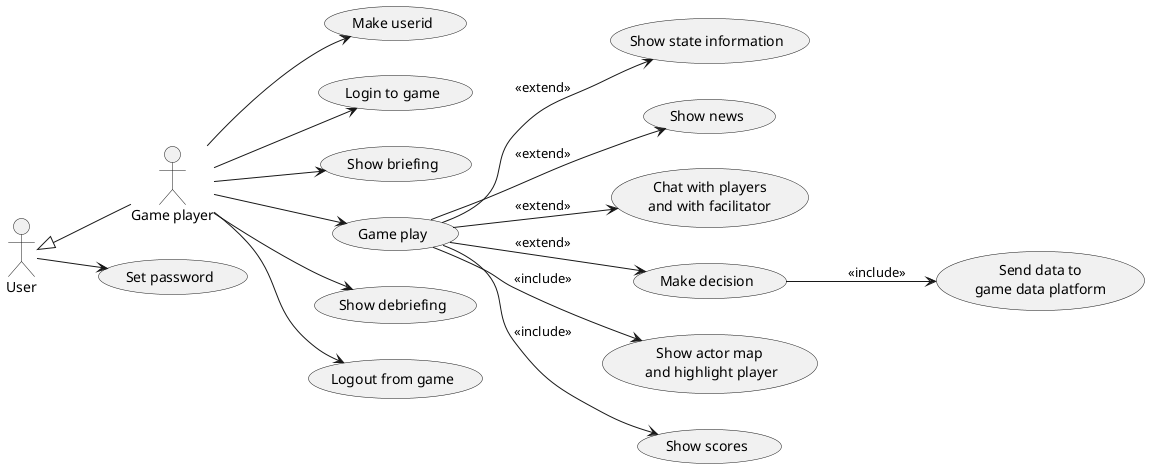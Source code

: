 @startuml
left to right direction

"Game player" as GP
User <|-- GP

User --> (Set password)

GP --> (Make userid)
GP --> (Login to game)

GP --> (Show briefing)

GP --> (Game play)
(Game play) --> (Show state information) : << extend >>
(Game play) --> (Show news) : << extend >>
(Game play) --> (Chat with players\nand with facilitator) : << extend >>
(Game play) --> (Make decision) : << extend >>
(Game play) --> (Show actor map\n and highlight player) : << include >>
(Game play) --> (Show scores) : << include >>

(Make decision) --> (Send data to\ngame data platform) : << include >>

GP --> (Show debriefing)

GP --> (Logout from game)

@enduml
